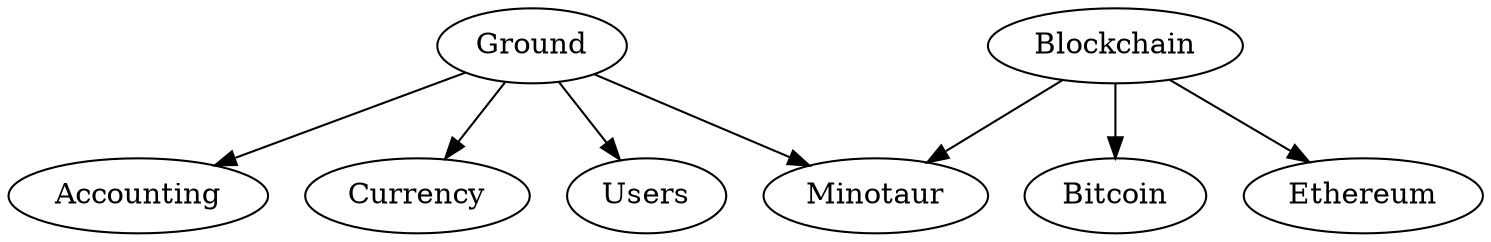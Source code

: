 digraph G {

Ground -> {
    Accounting
    Currency
    Minotaur
    Users

}

Blockchain -> {
    Bitcoin
    Ethereum
    Minotaur
}
}